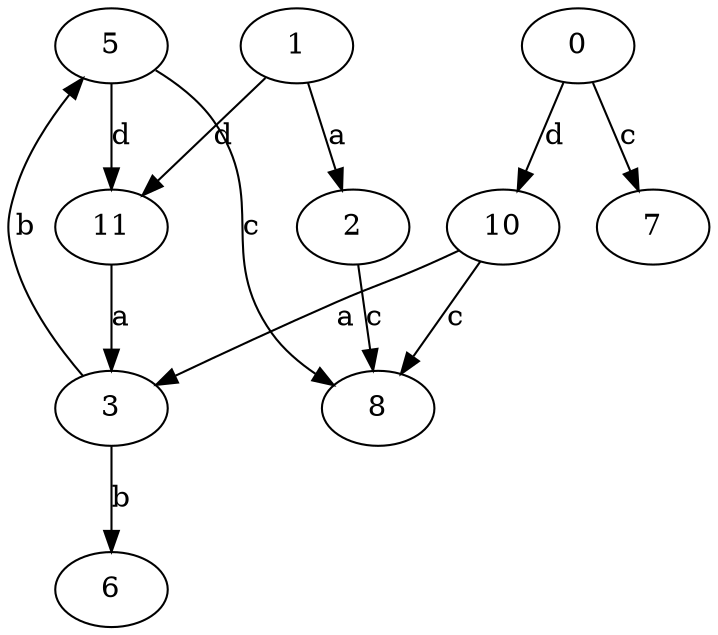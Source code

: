 strict digraph  {
2;
3;
0;
1;
5;
6;
7;
8;
10;
11;
2 -> 8  [label=c];
3 -> 5  [label=b];
3 -> 6  [label=b];
0 -> 7  [label=c];
0 -> 10  [label=d];
1 -> 2  [label=a];
1 -> 11  [label=d];
5 -> 8  [label=c];
5 -> 11  [label=d];
10 -> 3  [label=a];
10 -> 8  [label=c];
11 -> 3  [label=a];
}
